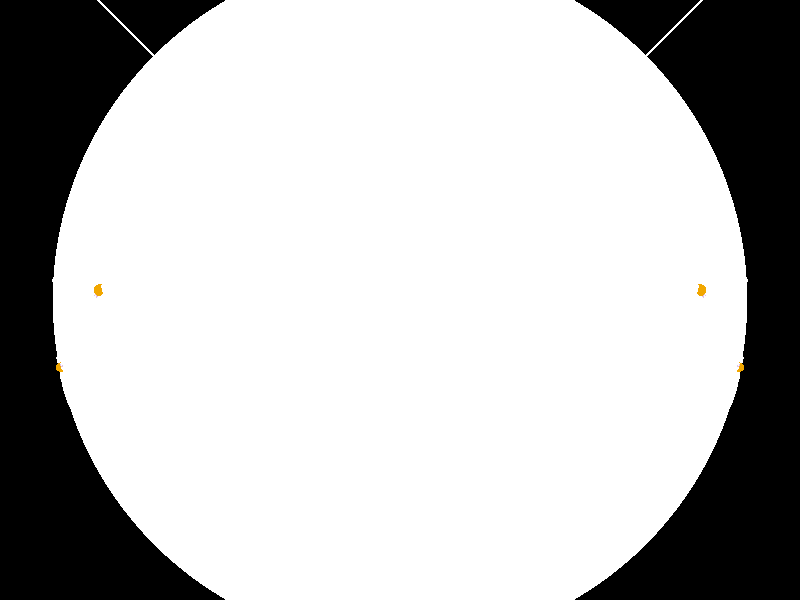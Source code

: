 #version 3.7;

#include "colors.inc"
#include "math.inc"
#include "transforms.inc"

#macro Circumcenter (Corner_1, Corner_2, Corner_3)
#local C1 = Corner_1;
#local C2 = Corner_2;
#local C3 = Corner_3;

#if( VAngleD( C1-C2,C3-C2) < VAngleD( C3-C1,C3-C2))
#local C1 = Corner_1;
#local C2 = Corner_3;
#local C3 = Corner_2;
#end // #if
  #local V1 = vnormalize(C2-C1);
  #local V2 = vnormalize(C3-C1);
  #local V3 = C3-C2;
  #local Sinus = vlength( vcross( V1, V2));
  #local Radius = vlength(V3)/(2*Sinus);

   (C1+C2)/2 +sqrt( Radius*Radius - 1/4*vlength(C2-C1)*vlength(C2-C1))
   * ( vcross( vnormalize(vcross((C2-C1),(C3-C1))), V1) )
#end

#macro v_equal(v1,v2) ((v1.x=v2.x)&(v1.y=v2.y)&(v1.z=v2.z)) #end

#macro disp_edge(edge)
   #if(!v_equal(verts[edges[edge][0]], verts[edges[edge][1]]) )
      cylinder{verts[edges[edge][0]] verts[edges[edge][1]] edge_sz
         texture{ edge_tex }
      }
   #end
#end

#macro raythru(pt)
   sphere{ pt vert_sz texture{ pigment { rgbt <.9, .5, .2, 0> } } }
   cylinder{<0,0,0> 10*pt
     0.016 texture { pigment { rgbt <1, 1, 1, 0> } finish { ambient 0.3 } }
   }
#end

#macro fourface(v1, v2, v3, v4, col)
   polygon { 4, verts[v1] verts[v2] verts[v3] verts[v4] texture { pigment { rgbt col } } }
   #local ctr = Circumcenter(verts[v1], verts[v2], verts[v3]);
   #local drad = vlength(ctr - verts[v1]);
   torus { drad 0.015
       texture{ pigment{ color White } finish { ambient 0.4} }
       Reorient_Trans(y, ctr)
       translate ctr
   }
   raythru(ctr)
#end

// Display values
   // Size (or radius) of elements
   #declare vert_sz = 0.06;
   #declare edge_sz = 0.03; 

   // Colour of elements (used to set up default textures
   #declare vert_col = <0.901961, 0.45098, 0, 0>;
   #declare edge_col = <0.8, 0.6, 0.8, 0>; // <0.8, 0.6, 0.8, 0>

   // Texture of elements
   #declare vert_tex=texture{ pigment{ rgbt vert_col}}
   #declare edge_tex=texture{ pigment{ rgbt edge_col}}

// Array of vertex coordinates
#declare num_verts = 9;
#declare verts = array [num_verts] {
<-3, 4, .5>,
<4, -3, -.5>,
<3, -4, .5>,
<4, 3, -.5>,
<-4, -3, -.5>,
<3, 4, .5>,
<-4, 3, -.5>,
<-3, -4, .5>,
<0, 0, 0>
}

// Array of edge indexes
#declare num_edges = 12;
#declare edges = array [num_edges][2] {
   {0, 5},
   {0, 6},
   {0, 7},
   {1, 2},
   {1, 3},
   {1, 4},
   {2, 5},
   {2, 7},
   {3, 5},
   {3, 6},
   {4, 6},
   {4, 7},
}

#declare rec_col = <0.78039, 1.00000, 0.10196, 0.2>;
#declare trap_col = <1.00000, 0.10196, 0.10196, 0.2>;
// Array of face vertex counts and indexes
fourface(3, 6, 0, 5, trap_col)
fourface(7, 2, 5, 0, rec_col)
fourface(7, 0, 6, 4, trap_col)
fourface(5, 2, 1, 3, trap_col)
fourface(1, 4, 6, 3, rec_col)
fourface(4, 1, 2, 7, trap_col)

   #declare i=0;
   #while (i<num_verts)
      sphere{ verts[i] vert_sz texture { vert_tex } }
      #declare i=i+1;
      #end

// Display edge elements
   #declare i=0;
   #while (i<num_edges)
      disp_edge(i)
      #declare i=i+1;
      #end

// Extra object
      sphere{<0,0,0> vlength(verts[0]) texture{ pigment{color White filter 0.8 }}}
/*   sphere{<0,0,0> vlength(verts[0])
       pigment{
           uv_mapping
           Tiles_Ptrn()
           color_map {
               [0.00 color rgb <1,1,1>] // white stanchions
               [0.1 color rgbt <0,0,0,1>] // transparent spaces
           }
           scale <0.04, 0.06, 1> // size and ratio of the grid
       }
//       finish {ambient 1 diffuse 0}
       rotate 90*x
   }*/

background {color <0,0,0,1>}
// Max Trace Level (10), increase if black areas appear when using transparency
global_settings{
    max_trace_level 10
    assumed_gamma 1.2
}

  camera { location <0,10,1>
           sky <0,0,1>
           look_at <0,0,0>
           rotate <0, 0, 360*clock>
         }

   light_source {<.5, 7, 7> color <1,1,1> shadowless
           rotate <0, 0, 360*clock>
       }
